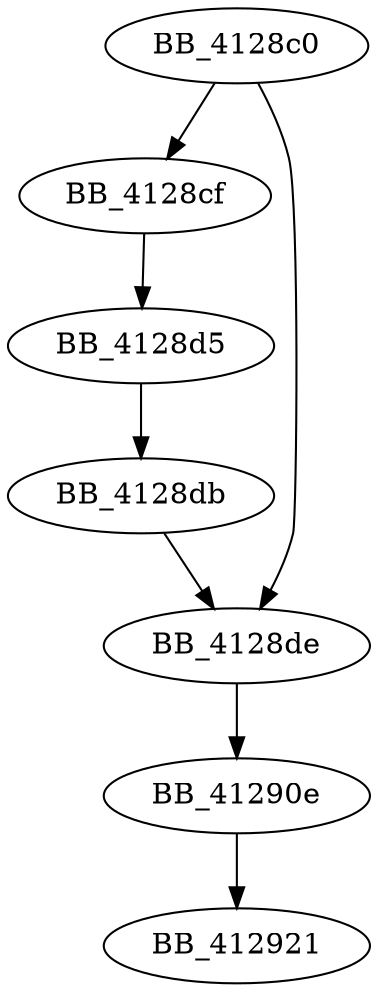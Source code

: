 DiGraph sub_4128C0{
BB_4128c0->BB_4128cf
BB_4128c0->BB_4128de
BB_4128cf->BB_4128d5
BB_4128d5->BB_4128db
BB_4128db->BB_4128de
BB_4128de->BB_41290e
BB_41290e->BB_412921
}

